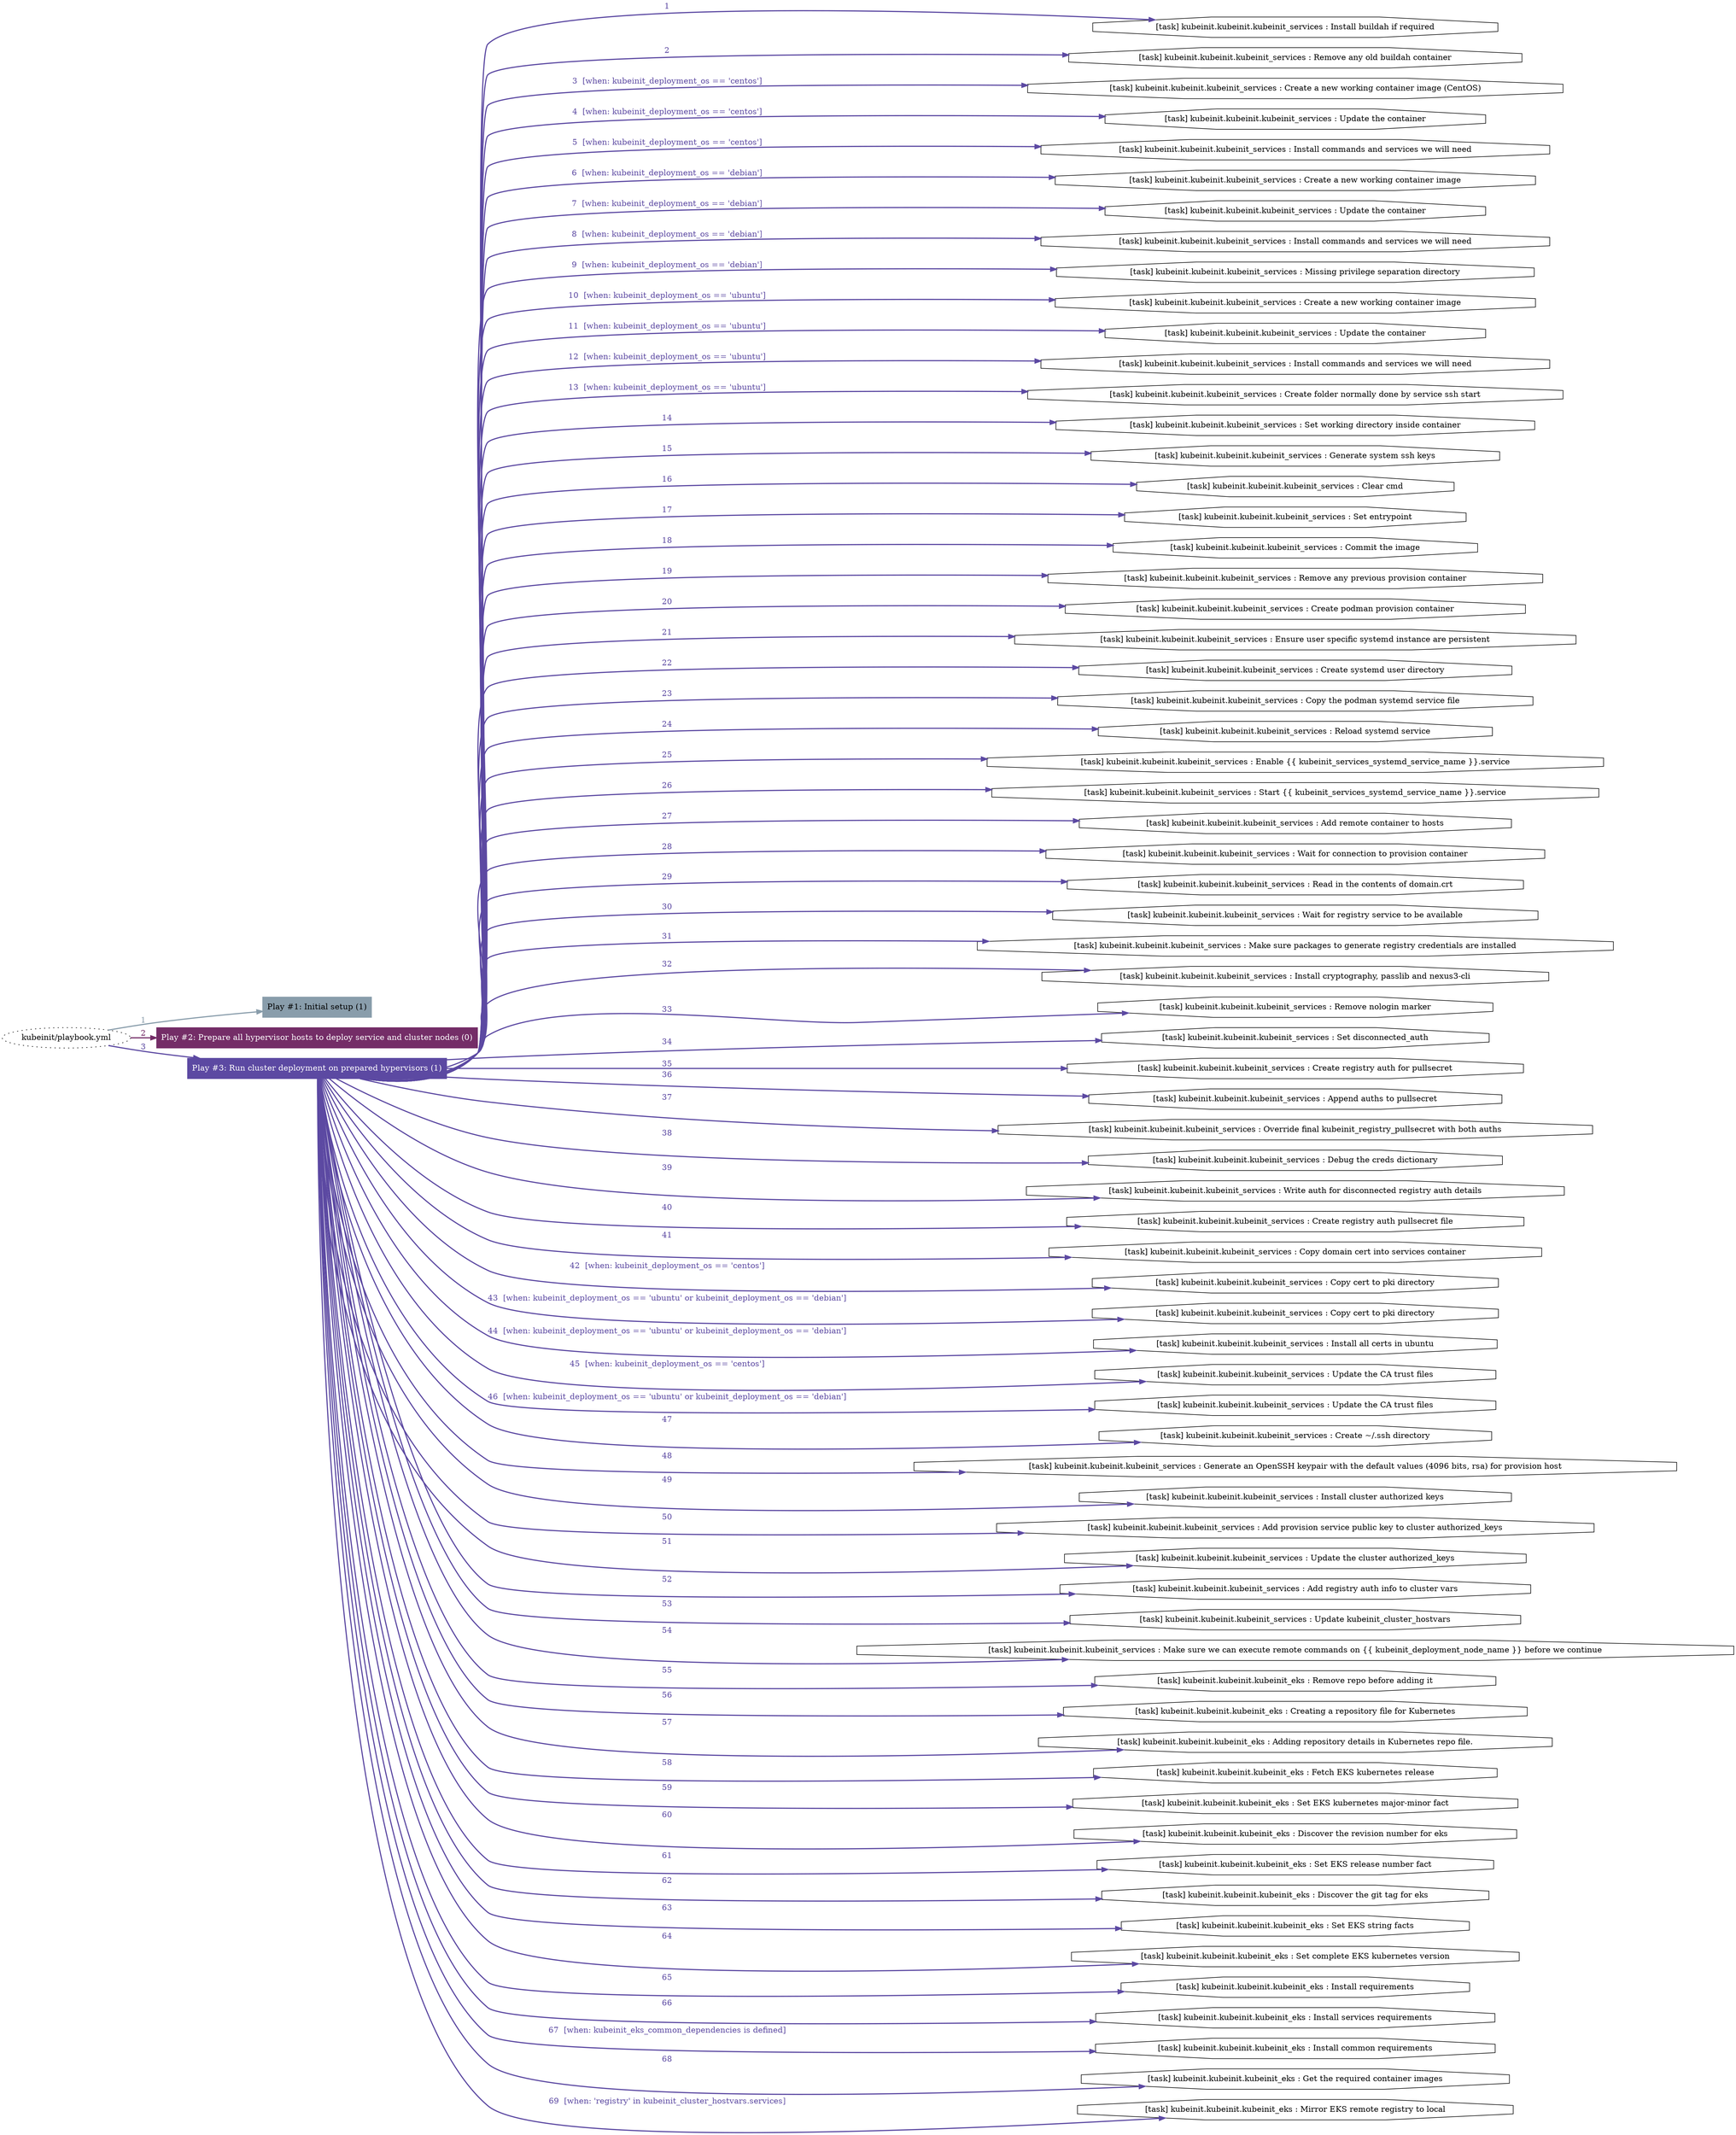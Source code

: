 digraph "kubeinit/playbook.yml "{
	graph [concentrate=true ordering=in rankdir=LR ratio=fill]
	edge [esep=5 sep=10]
	"kubeinit/playbook.yml" [id=root_node style=dotted]
	subgraph "Play #1: Initial setup (1) "{
		"Play #1: Initial setup (1)" [color="#899dab" fontcolor="#000000" id="play_f3cf092d-5496-475a-b904-c08de4d0c4e7" shape=box style=filled tooltip=localhost]
		"kubeinit/playbook.yml" -> "Play #1: Initial setup (1)" [label=1 color="#899dab" fontcolor="#899dab" id="edge_8eae031c-2d4a-4e58-87db-6a278279efdd" style=bold]
	}
	subgraph "Play #2: Prepare all hypervisor hosts to deploy service and cluster nodes (0) "{
		"Play #2: Prepare all hypervisor hosts to deploy service and cluster nodes (0)" [color="#742d67" fontcolor="#ffffff" id="play_c7b5d866-1052-4c5b-9fb0-275845195a58" shape=box style=filled tooltip=""]
		"kubeinit/playbook.yml" -> "Play #2: Prepare all hypervisor hosts to deploy service and cluster nodes (0)" [label=2 color="#742d67" fontcolor="#742d67" id="edge_10f94de1-afdf-4706-91f0-7d38f1910f2d" style=bold]
	}
	subgraph "Play #3: Run cluster deployment on prepared hypervisors (1) "{
		"Play #3: Run cluster deployment on prepared hypervisors (1)" [color="#5c49a2" fontcolor="#ffffff" id="play_22ede6b6-f543-41df-bcfe-cb5b3397f290" shape=box style=filled tooltip=localhost]
		"kubeinit/playbook.yml" -> "Play #3: Run cluster deployment on prepared hypervisors (1)" [label=3 color="#5c49a2" fontcolor="#5c49a2" id="edge_ded8d8c5-a660-4d95-b40e-a8bfd49ae053" style=bold]
		"task_8894ce72-74e0-4147-8f4a-0a19520d0343" [label="[task] kubeinit.kubeinit.kubeinit_services : Install buildah if required" id="task_8894ce72-74e0-4147-8f4a-0a19520d0343" shape=octagon tooltip="[task] kubeinit.kubeinit.kubeinit_services : Install buildah if required"]
		"Play #3: Run cluster deployment on prepared hypervisors (1)" -> "task_8894ce72-74e0-4147-8f4a-0a19520d0343" [label=1 color="#5c49a2" fontcolor="#5c49a2" id="edge_da579b53-a876-43d6-8ac6-d2f4f037f01e" style=bold]
		"task_0629f48a-69f4-43aa-8215-9237eab2eadb" [label="[task] kubeinit.kubeinit.kubeinit_services : Remove any old buildah container" id="task_0629f48a-69f4-43aa-8215-9237eab2eadb" shape=octagon tooltip="[task] kubeinit.kubeinit.kubeinit_services : Remove any old buildah container"]
		"Play #3: Run cluster deployment on prepared hypervisors (1)" -> "task_0629f48a-69f4-43aa-8215-9237eab2eadb" [label=2 color="#5c49a2" fontcolor="#5c49a2" id="edge_45340d9c-60f8-40ee-acef-1f0b92d9a97e" style=bold]
		"task_6496e0be-a0db-44d9-a28a-dc2e69e699a2" [label="[task] kubeinit.kubeinit.kubeinit_services : Create a new working container image (CentOS)" id="task_6496e0be-a0db-44d9-a28a-dc2e69e699a2" shape=octagon tooltip="[task] kubeinit.kubeinit.kubeinit_services : Create a new working container image (CentOS)"]
		"Play #3: Run cluster deployment on prepared hypervisors (1)" -> "task_6496e0be-a0db-44d9-a28a-dc2e69e699a2" [label="3  [when: kubeinit_deployment_os == 'centos']" color="#5c49a2" fontcolor="#5c49a2" id="edge_f35e439a-10bd-4cfa-b1a0-8b0f3dfb3b86" style=bold]
		"task_0b435a82-9db5-473e-a74b-c3efac33f514" [label="[task] kubeinit.kubeinit.kubeinit_services : Update the container" id="task_0b435a82-9db5-473e-a74b-c3efac33f514" shape=octagon tooltip="[task] kubeinit.kubeinit.kubeinit_services : Update the container"]
		"Play #3: Run cluster deployment on prepared hypervisors (1)" -> "task_0b435a82-9db5-473e-a74b-c3efac33f514" [label="4  [when: kubeinit_deployment_os == 'centos']" color="#5c49a2" fontcolor="#5c49a2" id="edge_8d7133f4-f8be-4750-9595-0307ee031f34" style=bold]
		"task_af7b304c-c3d6-4250-8313-52749e32886b" [label="[task] kubeinit.kubeinit.kubeinit_services : Install commands and services we will need" id="task_af7b304c-c3d6-4250-8313-52749e32886b" shape=octagon tooltip="[task] kubeinit.kubeinit.kubeinit_services : Install commands and services we will need"]
		"Play #3: Run cluster deployment on prepared hypervisors (1)" -> "task_af7b304c-c3d6-4250-8313-52749e32886b" [label="5  [when: kubeinit_deployment_os == 'centos']" color="#5c49a2" fontcolor="#5c49a2" id="edge_31c1a7c6-991d-46b7-88ee-d570416c4541" style=bold]
		"task_4d25b6a9-d483-4cd6-b067-9cf9b0fc2a5c" [label="[task] kubeinit.kubeinit.kubeinit_services : Create a new working container image" id="task_4d25b6a9-d483-4cd6-b067-9cf9b0fc2a5c" shape=octagon tooltip="[task] kubeinit.kubeinit.kubeinit_services : Create a new working container image"]
		"Play #3: Run cluster deployment on prepared hypervisors (1)" -> "task_4d25b6a9-d483-4cd6-b067-9cf9b0fc2a5c" [label="6  [when: kubeinit_deployment_os == 'debian']" color="#5c49a2" fontcolor="#5c49a2" id="edge_ac60c88a-34ec-4a18-9798-3173d68b786b" style=bold]
		"task_24af742f-6ef9-4e1f-85e9-9e125f74a950" [label="[task] kubeinit.kubeinit.kubeinit_services : Update the container" id="task_24af742f-6ef9-4e1f-85e9-9e125f74a950" shape=octagon tooltip="[task] kubeinit.kubeinit.kubeinit_services : Update the container"]
		"Play #3: Run cluster deployment on prepared hypervisors (1)" -> "task_24af742f-6ef9-4e1f-85e9-9e125f74a950" [label="7  [when: kubeinit_deployment_os == 'debian']" color="#5c49a2" fontcolor="#5c49a2" id="edge_90b8992a-d56f-4e6f-9d63-539126617044" style=bold]
		"task_d983ae47-8654-4ccf-8698-f7caebfdada7" [label="[task] kubeinit.kubeinit.kubeinit_services : Install commands and services we will need" id="task_d983ae47-8654-4ccf-8698-f7caebfdada7" shape=octagon tooltip="[task] kubeinit.kubeinit.kubeinit_services : Install commands and services we will need"]
		"Play #3: Run cluster deployment on prepared hypervisors (1)" -> "task_d983ae47-8654-4ccf-8698-f7caebfdada7" [label="8  [when: kubeinit_deployment_os == 'debian']" color="#5c49a2" fontcolor="#5c49a2" id="edge_87a17888-81eb-4f81-a9c8-db47cad0a120" style=bold]
		"task_03f0d189-5b63-471d-a356-35a1f7adb23d" [label="[task] kubeinit.kubeinit.kubeinit_services : Missing privilege separation directory" id="task_03f0d189-5b63-471d-a356-35a1f7adb23d" shape=octagon tooltip="[task] kubeinit.kubeinit.kubeinit_services : Missing privilege separation directory"]
		"Play #3: Run cluster deployment on prepared hypervisors (1)" -> "task_03f0d189-5b63-471d-a356-35a1f7adb23d" [label="9  [when: kubeinit_deployment_os == 'debian']" color="#5c49a2" fontcolor="#5c49a2" id="edge_bfbfcea6-7ff2-4b51-adda-c3ae50293392" style=bold]
		"task_af9fa6b1-0dcd-4bbb-b4ba-24d73d728583" [label="[task] kubeinit.kubeinit.kubeinit_services : Create a new working container image" id="task_af9fa6b1-0dcd-4bbb-b4ba-24d73d728583" shape=octagon tooltip="[task] kubeinit.kubeinit.kubeinit_services : Create a new working container image"]
		"Play #3: Run cluster deployment on prepared hypervisors (1)" -> "task_af9fa6b1-0dcd-4bbb-b4ba-24d73d728583" [label="10  [when: kubeinit_deployment_os == 'ubuntu']" color="#5c49a2" fontcolor="#5c49a2" id="edge_75df9e0f-2575-429d-a165-24eb253f8c44" style=bold]
		"task_a68b34b8-583d-4759-805d-2ace2490aa51" [label="[task] kubeinit.kubeinit.kubeinit_services : Update the container" id="task_a68b34b8-583d-4759-805d-2ace2490aa51" shape=octagon tooltip="[task] kubeinit.kubeinit.kubeinit_services : Update the container"]
		"Play #3: Run cluster deployment on prepared hypervisors (1)" -> "task_a68b34b8-583d-4759-805d-2ace2490aa51" [label="11  [when: kubeinit_deployment_os == 'ubuntu']" color="#5c49a2" fontcolor="#5c49a2" id="edge_e120b549-7753-41d5-b6aa-742a34d816b1" style=bold]
		"task_23361a83-b2bc-4fef-86a3-4c4a3bf7a13c" [label="[task] kubeinit.kubeinit.kubeinit_services : Install commands and services we will need" id="task_23361a83-b2bc-4fef-86a3-4c4a3bf7a13c" shape=octagon tooltip="[task] kubeinit.kubeinit.kubeinit_services : Install commands and services we will need"]
		"Play #3: Run cluster deployment on prepared hypervisors (1)" -> "task_23361a83-b2bc-4fef-86a3-4c4a3bf7a13c" [label="12  [when: kubeinit_deployment_os == 'ubuntu']" color="#5c49a2" fontcolor="#5c49a2" id="edge_3c6eb41a-3e51-4c79-b136-2e3d78c25a8c" style=bold]
		"task_522ea562-4986-49ad-8261-625a6cb1ddcf" [label="[task] kubeinit.kubeinit.kubeinit_services : Create folder normally done by service ssh start" id="task_522ea562-4986-49ad-8261-625a6cb1ddcf" shape=octagon tooltip="[task] kubeinit.kubeinit.kubeinit_services : Create folder normally done by service ssh start"]
		"Play #3: Run cluster deployment on prepared hypervisors (1)" -> "task_522ea562-4986-49ad-8261-625a6cb1ddcf" [label="13  [when: kubeinit_deployment_os == 'ubuntu']" color="#5c49a2" fontcolor="#5c49a2" id="edge_86a26da0-801e-4bae-a67c-14ec43d3ff19" style=bold]
		"task_87d4a8df-d297-4d10-8112-72f8836cd706" [label="[task] kubeinit.kubeinit.kubeinit_services : Set working directory inside container" id="task_87d4a8df-d297-4d10-8112-72f8836cd706" shape=octagon tooltip="[task] kubeinit.kubeinit.kubeinit_services : Set working directory inside container"]
		"Play #3: Run cluster deployment on prepared hypervisors (1)" -> "task_87d4a8df-d297-4d10-8112-72f8836cd706" [label=14 color="#5c49a2" fontcolor="#5c49a2" id="edge_afbf2852-e589-4196-9974-b0532cdf682d" style=bold]
		"task_26cf15c9-00a7-4544-b2a4-2e213da5bd30" [label="[task] kubeinit.kubeinit.kubeinit_services : Generate system ssh keys" id="task_26cf15c9-00a7-4544-b2a4-2e213da5bd30" shape=octagon tooltip="[task] kubeinit.kubeinit.kubeinit_services : Generate system ssh keys"]
		"Play #3: Run cluster deployment on prepared hypervisors (1)" -> "task_26cf15c9-00a7-4544-b2a4-2e213da5bd30" [label=15 color="#5c49a2" fontcolor="#5c49a2" id="edge_e2589016-556f-47dd-95ec-07b2f7d42c7c" style=bold]
		"task_e14cb523-b17f-400c-9ab0-b81a20d0c243" [label="[task] kubeinit.kubeinit.kubeinit_services : Clear cmd" id="task_e14cb523-b17f-400c-9ab0-b81a20d0c243" shape=octagon tooltip="[task] kubeinit.kubeinit.kubeinit_services : Clear cmd"]
		"Play #3: Run cluster deployment on prepared hypervisors (1)" -> "task_e14cb523-b17f-400c-9ab0-b81a20d0c243" [label=16 color="#5c49a2" fontcolor="#5c49a2" id="edge_d4f8a4aa-f9b8-4f41-9fdf-0094908102dd" style=bold]
		"task_eebf749d-bab5-40e9-b2ab-5a7a6a94a21a" [label="[task] kubeinit.kubeinit.kubeinit_services : Set entrypoint" id="task_eebf749d-bab5-40e9-b2ab-5a7a6a94a21a" shape=octagon tooltip="[task] kubeinit.kubeinit.kubeinit_services : Set entrypoint"]
		"Play #3: Run cluster deployment on prepared hypervisors (1)" -> "task_eebf749d-bab5-40e9-b2ab-5a7a6a94a21a" [label=17 color="#5c49a2" fontcolor="#5c49a2" id="edge_bd8745ca-c357-42f0-9753-254dab5d86b1" style=bold]
		"task_6f4dddad-e810-4721-8ed6-2f1b172b1167" [label="[task] kubeinit.kubeinit.kubeinit_services : Commit the image" id="task_6f4dddad-e810-4721-8ed6-2f1b172b1167" shape=octagon tooltip="[task] kubeinit.kubeinit.kubeinit_services : Commit the image"]
		"Play #3: Run cluster deployment on prepared hypervisors (1)" -> "task_6f4dddad-e810-4721-8ed6-2f1b172b1167" [label=18 color="#5c49a2" fontcolor="#5c49a2" id="edge_402386ff-63d8-4956-af45-c29d9dd3ec66" style=bold]
		"task_03a7b0e2-2dd8-4780-86c2-df8953b9482c" [label="[task] kubeinit.kubeinit.kubeinit_services : Remove any previous provision container" id="task_03a7b0e2-2dd8-4780-86c2-df8953b9482c" shape=octagon tooltip="[task] kubeinit.kubeinit.kubeinit_services : Remove any previous provision container"]
		"Play #3: Run cluster deployment on prepared hypervisors (1)" -> "task_03a7b0e2-2dd8-4780-86c2-df8953b9482c" [label=19 color="#5c49a2" fontcolor="#5c49a2" id="edge_bef6599d-9fab-45f1-8ea0-ff8615ac085d" style=bold]
		"task_f7f805d8-55bb-406e-bcaf-570d5c60a625" [label="[task] kubeinit.kubeinit.kubeinit_services : Create podman provision container" id="task_f7f805d8-55bb-406e-bcaf-570d5c60a625" shape=octagon tooltip="[task] kubeinit.kubeinit.kubeinit_services : Create podman provision container"]
		"Play #3: Run cluster deployment on prepared hypervisors (1)" -> "task_f7f805d8-55bb-406e-bcaf-570d5c60a625" [label=20 color="#5c49a2" fontcolor="#5c49a2" id="edge_997aca3a-a61a-468b-9d13-f6bf6cf889f4" style=bold]
		"task_01c7ec12-3746-4554-bbb0-1c2b1f4ad452" [label="[task] kubeinit.kubeinit.kubeinit_services : Ensure user specific systemd instance are persistent" id="task_01c7ec12-3746-4554-bbb0-1c2b1f4ad452" shape=octagon tooltip="[task] kubeinit.kubeinit.kubeinit_services : Ensure user specific systemd instance are persistent"]
		"Play #3: Run cluster deployment on prepared hypervisors (1)" -> "task_01c7ec12-3746-4554-bbb0-1c2b1f4ad452" [label=21 color="#5c49a2" fontcolor="#5c49a2" id="edge_55d41611-e00d-4967-8897-7c88a0c48c94" style=bold]
		"task_bb6dc1b1-ad7a-4da4-bc74-302fcad7da85" [label="[task] kubeinit.kubeinit.kubeinit_services : Create systemd user directory" id="task_bb6dc1b1-ad7a-4da4-bc74-302fcad7da85" shape=octagon tooltip="[task] kubeinit.kubeinit.kubeinit_services : Create systemd user directory"]
		"Play #3: Run cluster deployment on prepared hypervisors (1)" -> "task_bb6dc1b1-ad7a-4da4-bc74-302fcad7da85" [label=22 color="#5c49a2" fontcolor="#5c49a2" id="edge_a86d7206-ceef-46d6-ba3e-a5624d60aa0c" style=bold]
		"task_3e77c1d8-2ec0-41c2-93b7-001eec3c6e0c" [label="[task] kubeinit.kubeinit.kubeinit_services : Copy the podman systemd service file" id="task_3e77c1d8-2ec0-41c2-93b7-001eec3c6e0c" shape=octagon tooltip="[task] kubeinit.kubeinit.kubeinit_services : Copy the podman systemd service file"]
		"Play #3: Run cluster deployment on prepared hypervisors (1)" -> "task_3e77c1d8-2ec0-41c2-93b7-001eec3c6e0c" [label=23 color="#5c49a2" fontcolor="#5c49a2" id="edge_fcbb7d4c-2818-4cce-b5b9-bd51b4b33727" style=bold]
		"task_d2cbfa58-af46-4b53-9372-4aa7ca3b4760" [label="[task] kubeinit.kubeinit.kubeinit_services : Reload systemd service" id="task_d2cbfa58-af46-4b53-9372-4aa7ca3b4760" shape=octagon tooltip="[task] kubeinit.kubeinit.kubeinit_services : Reload systemd service"]
		"Play #3: Run cluster deployment on prepared hypervisors (1)" -> "task_d2cbfa58-af46-4b53-9372-4aa7ca3b4760" [label=24 color="#5c49a2" fontcolor="#5c49a2" id="edge_d70d4211-289e-4c3f-a75e-e24cb2cc01c5" style=bold]
		"task_11a8c44b-6b27-4267-8298-33ae523bbbb4" [label="[task] kubeinit.kubeinit.kubeinit_services : Enable {{ kubeinit_services_systemd_service_name }}.service" id="task_11a8c44b-6b27-4267-8298-33ae523bbbb4" shape=octagon tooltip="[task] kubeinit.kubeinit.kubeinit_services : Enable {{ kubeinit_services_systemd_service_name }}.service"]
		"Play #3: Run cluster deployment on prepared hypervisors (1)" -> "task_11a8c44b-6b27-4267-8298-33ae523bbbb4" [label=25 color="#5c49a2" fontcolor="#5c49a2" id="edge_b8472d01-da44-45f6-8179-0ed4e519016f" style=bold]
		"task_4b8b6abf-b1ed-4111-81dd-27f674a24665" [label="[task] kubeinit.kubeinit.kubeinit_services : Start {{ kubeinit_services_systemd_service_name }}.service" id="task_4b8b6abf-b1ed-4111-81dd-27f674a24665" shape=octagon tooltip="[task] kubeinit.kubeinit.kubeinit_services : Start {{ kubeinit_services_systemd_service_name }}.service"]
		"Play #3: Run cluster deployment on prepared hypervisors (1)" -> "task_4b8b6abf-b1ed-4111-81dd-27f674a24665" [label=26 color="#5c49a2" fontcolor="#5c49a2" id="edge_1d4de1f1-e74d-48ff-ad4b-0f28a3cba610" style=bold]
		"task_aec449cc-683c-41c4-9f8e-941dd1f3f21e" [label="[task] kubeinit.kubeinit.kubeinit_services : Add remote container to hosts" id="task_aec449cc-683c-41c4-9f8e-941dd1f3f21e" shape=octagon tooltip="[task] kubeinit.kubeinit.kubeinit_services : Add remote container to hosts"]
		"Play #3: Run cluster deployment on prepared hypervisors (1)" -> "task_aec449cc-683c-41c4-9f8e-941dd1f3f21e" [label=27 color="#5c49a2" fontcolor="#5c49a2" id="edge_c248f378-6ed7-43d9-8750-07bf2d5ef535" style=bold]
		"task_e4212d2c-511c-4600-aee3-08e8bc0a1a18" [label="[task] kubeinit.kubeinit.kubeinit_services : Wait for connection to provision container" id="task_e4212d2c-511c-4600-aee3-08e8bc0a1a18" shape=octagon tooltip="[task] kubeinit.kubeinit.kubeinit_services : Wait for connection to provision container"]
		"Play #3: Run cluster deployment on prepared hypervisors (1)" -> "task_e4212d2c-511c-4600-aee3-08e8bc0a1a18" [label=28 color="#5c49a2" fontcolor="#5c49a2" id="edge_ad73b074-dbfa-4dac-9a24-5c1d675acb20" style=bold]
		"task_e4d9e258-60bc-4094-85d5-ae90ef14cf00" [label="[task] kubeinit.kubeinit.kubeinit_services : Read in the contents of domain.crt" id="task_e4d9e258-60bc-4094-85d5-ae90ef14cf00" shape=octagon tooltip="[task] kubeinit.kubeinit.kubeinit_services : Read in the contents of domain.crt"]
		"Play #3: Run cluster deployment on prepared hypervisors (1)" -> "task_e4d9e258-60bc-4094-85d5-ae90ef14cf00" [label=29 color="#5c49a2" fontcolor="#5c49a2" id="edge_2f12e796-7cbc-4898-8ebc-20f72710ffd4" style=bold]
		"task_83760384-24e6-45bb-86e6-9376666636bd" [label="[task] kubeinit.kubeinit.kubeinit_services : Wait for registry service to be available" id="task_83760384-24e6-45bb-86e6-9376666636bd" shape=octagon tooltip="[task] kubeinit.kubeinit.kubeinit_services : Wait for registry service to be available"]
		"Play #3: Run cluster deployment on prepared hypervisors (1)" -> "task_83760384-24e6-45bb-86e6-9376666636bd" [label=30 color="#5c49a2" fontcolor="#5c49a2" id="edge_03287f39-90f6-4f69-90d6-4b928588ac6d" style=bold]
		"task_161e2911-06e7-40be-93f3-5d058f44d34d" [label="[task] kubeinit.kubeinit.kubeinit_services : Make sure packages to generate registry credentials are installed" id="task_161e2911-06e7-40be-93f3-5d058f44d34d" shape=octagon tooltip="[task] kubeinit.kubeinit.kubeinit_services : Make sure packages to generate registry credentials are installed"]
		"Play #3: Run cluster deployment on prepared hypervisors (1)" -> "task_161e2911-06e7-40be-93f3-5d058f44d34d" [label=31 color="#5c49a2" fontcolor="#5c49a2" id="edge_f99e669d-2685-4263-b967-50e732ffb659" style=bold]
		"task_52c0585f-431d-44eb-9f59-6dffb17a7f48" [label="[task] kubeinit.kubeinit.kubeinit_services : Install cryptography, passlib and nexus3-cli" id="task_52c0585f-431d-44eb-9f59-6dffb17a7f48" shape=octagon tooltip="[task] kubeinit.kubeinit.kubeinit_services : Install cryptography, passlib and nexus3-cli"]
		"Play #3: Run cluster deployment on prepared hypervisors (1)" -> "task_52c0585f-431d-44eb-9f59-6dffb17a7f48" [label=32 color="#5c49a2" fontcolor="#5c49a2" id="edge_7b2a6798-4e54-4659-a280-3fedd64a91f2" style=bold]
		"task_1847beda-afd4-4051-974c-1b58385c4793" [label="[task] kubeinit.kubeinit.kubeinit_services : Remove nologin marker" id="task_1847beda-afd4-4051-974c-1b58385c4793" shape=octagon tooltip="[task] kubeinit.kubeinit.kubeinit_services : Remove nologin marker"]
		"Play #3: Run cluster deployment on prepared hypervisors (1)" -> "task_1847beda-afd4-4051-974c-1b58385c4793" [label=33 color="#5c49a2" fontcolor="#5c49a2" id="edge_d0ae656a-4d1a-42b6-addb-8e604cd9a5a9" style=bold]
		"task_555f87bc-3100-4275-a67e-621555cb0abd" [label="[task] kubeinit.kubeinit.kubeinit_services : Set disconnected_auth" id="task_555f87bc-3100-4275-a67e-621555cb0abd" shape=octagon tooltip="[task] kubeinit.kubeinit.kubeinit_services : Set disconnected_auth"]
		"Play #3: Run cluster deployment on prepared hypervisors (1)" -> "task_555f87bc-3100-4275-a67e-621555cb0abd" [label=34 color="#5c49a2" fontcolor="#5c49a2" id="edge_7bbdf013-d4a0-46d8-b747-7f7343b68952" style=bold]
		"task_c2745672-4fa9-4fac-9b9c-7c0f60b97007" [label="[task] kubeinit.kubeinit.kubeinit_services : Create registry auth for pullsecret" id="task_c2745672-4fa9-4fac-9b9c-7c0f60b97007" shape=octagon tooltip="[task] kubeinit.kubeinit.kubeinit_services : Create registry auth for pullsecret"]
		"Play #3: Run cluster deployment on prepared hypervisors (1)" -> "task_c2745672-4fa9-4fac-9b9c-7c0f60b97007" [label=35 color="#5c49a2" fontcolor="#5c49a2" id="edge_3f975627-11aa-485d-96dd-be971a6904f4" style=bold]
		"task_e88b5b27-9129-4c4e-9c99-63ad9106ba61" [label="[task] kubeinit.kubeinit.kubeinit_services : Append auths to pullsecret" id="task_e88b5b27-9129-4c4e-9c99-63ad9106ba61" shape=octagon tooltip="[task] kubeinit.kubeinit.kubeinit_services : Append auths to pullsecret"]
		"Play #3: Run cluster deployment on prepared hypervisors (1)" -> "task_e88b5b27-9129-4c4e-9c99-63ad9106ba61" [label=36 color="#5c49a2" fontcolor="#5c49a2" id="edge_14f0b1f5-c066-4e96-9cc7-ba86cd2f4f29" style=bold]
		"task_5b95011c-f5a9-4d36-b932-76f246e82762" [label="[task] kubeinit.kubeinit.kubeinit_services : Override final kubeinit_registry_pullsecret with both auths" id="task_5b95011c-f5a9-4d36-b932-76f246e82762" shape=octagon tooltip="[task] kubeinit.kubeinit.kubeinit_services : Override final kubeinit_registry_pullsecret with both auths"]
		"Play #3: Run cluster deployment on prepared hypervisors (1)" -> "task_5b95011c-f5a9-4d36-b932-76f246e82762" [label=37 color="#5c49a2" fontcolor="#5c49a2" id="edge_1a9a4b6f-8b25-4f07-a1f6-4c87eb00f2d1" style=bold]
		"task_3fc33f12-227b-4c4c-a466-6917879cfb7c" [label="[task] kubeinit.kubeinit.kubeinit_services : Debug the creds dictionary" id="task_3fc33f12-227b-4c4c-a466-6917879cfb7c" shape=octagon tooltip="[task] kubeinit.kubeinit.kubeinit_services : Debug the creds dictionary"]
		"Play #3: Run cluster deployment on prepared hypervisors (1)" -> "task_3fc33f12-227b-4c4c-a466-6917879cfb7c" [label=38 color="#5c49a2" fontcolor="#5c49a2" id="edge_0f65341e-dddd-43c9-8e73-1e1da10fab86" style=bold]
		"task_2f922d36-044d-4b7d-8aa0-ec1ad1838acc" [label="[task] kubeinit.kubeinit.kubeinit_services : Write auth for disconnected registry auth details" id="task_2f922d36-044d-4b7d-8aa0-ec1ad1838acc" shape=octagon tooltip="[task] kubeinit.kubeinit.kubeinit_services : Write auth for disconnected registry auth details"]
		"Play #3: Run cluster deployment on prepared hypervisors (1)" -> "task_2f922d36-044d-4b7d-8aa0-ec1ad1838acc" [label=39 color="#5c49a2" fontcolor="#5c49a2" id="edge_c6ac9fc4-e71e-477e-b63a-c5ed763f820f" style=bold]
		"task_549b6ad3-a8e8-4f0d-9058-e1f1cf4cbca5" [label="[task] kubeinit.kubeinit.kubeinit_services : Create registry auth pullsecret file" id="task_549b6ad3-a8e8-4f0d-9058-e1f1cf4cbca5" shape=octagon tooltip="[task] kubeinit.kubeinit.kubeinit_services : Create registry auth pullsecret file"]
		"Play #3: Run cluster deployment on prepared hypervisors (1)" -> "task_549b6ad3-a8e8-4f0d-9058-e1f1cf4cbca5" [label=40 color="#5c49a2" fontcolor="#5c49a2" id="edge_35e612b2-cb78-4d7b-9bae-e2393d471025" style=bold]
		"task_b729d317-8314-449d-a240-ecf79be92bb1" [label="[task] kubeinit.kubeinit.kubeinit_services : Copy domain cert into services container" id="task_b729d317-8314-449d-a240-ecf79be92bb1" shape=octagon tooltip="[task] kubeinit.kubeinit.kubeinit_services : Copy domain cert into services container"]
		"Play #3: Run cluster deployment on prepared hypervisors (1)" -> "task_b729d317-8314-449d-a240-ecf79be92bb1" [label=41 color="#5c49a2" fontcolor="#5c49a2" id="edge_79ab249f-fb88-4f41-9a95-4b9e9b92593a" style=bold]
		"task_e53163f5-7c02-4782-b67f-fd18536809b4" [label="[task] kubeinit.kubeinit.kubeinit_services : Copy cert to pki directory" id="task_e53163f5-7c02-4782-b67f-fd18536809b4" shape=octagon tooltip="[task] kubeinit.kubeinit.kubeinit_services : Copy cert to pki directory"]
		"Play #3: Run cluster deployment on prepared hypervisors (1)" -> "task_e53163f5-7c02-4782-b67f-fd18536809b4" [label="42  [when: kubeinit_deployment_os == 'centos']" color="#5c49a2" fontcolor="#5c49a2" id="edge_01435951-52bb-4d0b-beaf-4fc2950c7297" style=bold]
		"task_85e52bf2-55ce-431c-bf8d-75fb5a07a651" [label="[task] kubeinit.kubeinit.kubeinit_services : Copy cert to pki directory" id="task_85e52bf2-55ce-431c-bf8d-75fb5a07a651" shape=octagon tooltip="[task] kubeinit.kubeinit.kubeinit_services : Copy cert to pki directory"]
		"Play #3: Run cluster deployment on prepared hypervisors (1)" -> "task_85e52bf2-55ce-431c-bf8d-75fb5a07a651" [label="43  [when: kubeinit_deployment_os == 'ubuntu' or kubeinit_deployment_os == 'debian']" color="#5c49a2" fontcolor="#5c49a2" id="edge_8d265016-05f9-43d9-9ee5-f635b8d5e4d3" style=bold]
		"task_f13ce9ac-8ec1-46dd-8655-a9171beb1342" [label="[task] kubeinit.kubeinit.kubeinit_services : Install all certs in ubuntu" id="task_f13ce9ac-8ec1-46dd-8655-a9171beb1342" shape=octagon tooltip="[task] kubeinit.kubeinit.kubeinit_services : Install all certs in ubuntu"]
		"Play #3: Run cluster deployment on prepared hypervisors (1)" -> "task_f13ce9ac-8ec1-46dd-8655-a9171beb1342" [label="44  [when: kubeinit_deployment_os == 'ubuntu' or kubeinit_deployment_os == 'debian']" color="#5c49a2" fontcolor="#5c49a2" id="edge_d852634b-bcd1-4c9a-81c6-71134bed6519" style=bold]
		"task_cb69b239-7e42-474c-b1b7-f2fcf3ff58e5" [label="[task] kubeinit.kubeinit.kubeinit_services : Update the CA trust files" id="task_cb69b239-7e42-474c-b1b7-f2fcf3ff58e5" shape=octagon tooltip="[task] kubeinit.kubeinit.kubeinit_services : Update the CA trust files"]
		"Play #3: Run cluster deployment on prepared hypervisors (1)" -> "task_cb69b239-7e42-474c-b1b7-f2fcf3ff58e5" [label="45  [when: kubeinit_deployment_os == 'centos']" color="#5c49a2" fontcolor="#5c49a2" id="edge_e7e7e356-5787-4a7f-ad41-172d8e663054" style=bold]
		"task_2d7df6ea-31d8-430e-a463-47dd6948bf9f" [label="[task] kubeinit.kubeinit.kubeinit_services : Update the CA trust files" id="task_2d7df6ea-31d8-430e-a463-47dd6948bf9f" shape=octagon tooltip="[task] kubeinit.kubeinit.kubeinit_services : Update the CA trust files"]
		"Play #3: Run cluster deployment on prepared hypervisors (1)" -> "task_2d7df6ea-31d8-430e-a463-47dd6948bf9f" [label="46  [when: kubeinit_deployment_os == 'ubuntu' or kubeinit_deployment_os == 'debian']" color="#5c49a2" fontcolor="#5c49a2" id="edge_e5177597-f579-4387-a2e7-dd2c1ca79180" style=bold]
		"task_d56b6baa-a403-49f5-8645-915eb10b08db" [label="[task] kubeinit.kubeinit.kubeinit_services : Create ~/.ssh directory" id="task_d56b6baa-a403-49f5-8645-915eb10b08db" shape=octagon tooltip="[task] kubeinit.kubeinit.kubeinit_services : Create ~/.ssh directory"]
		"Play #3: Run cluster deployment on prepared hypervisors (1)" -> "task_d56b6baa-a403-49f5-8645-915eb10b08db" [label=47 color="#5c49a2" fontcolor="#5c49a2" id="edge_69696b29-8040-4ea1-af0e-2503fc2e1699" style=bold]
		"task_824e064e-c90e-478f-84d8-b32a00a030c8" [label="[task] kubeinit.kubeinit.kubeinit_services : Generate an OpenSSH keypair with the default values (4096 bits, rsa) for provision host" id="task_824e064e-c90e-478f-84d8-b32a00a030c8" shape=octagon tooltip="[task] kubeinit.kubeinit.kubeinit_services : Generate an OpenSSH keypair with the default values (4096 bits, rsa) for provision host"]
		"Play #3: Run cluster deployment on prepared hypervisors (1)" -> "task_824e064e-c90e-478f-84d8-b32a00a030c8" [label=48 color="#5c49a2" fontcolor="#5c49a2" id="edge_b768da27-39d1-4d3d-9015-15caf0e22e7d" style=bold]
		"task_cc12a5f7-fba0-4b10-b451-48f9f21eb974" [label="[task] kubeinit.kubeinit.kubeinit_services : Install cluster authorized keys" id="task_cc12a5f7-fba0-4b10-b451-48f9f21eb974" shape=octagon tooltip="[task] kubeinit.kubeinit.kubeinit_services : Install cluster authorized keys"]
		"Play #3: Run cluster deployment on prepared hypervisors (1)" -> "task_cc12a5f7-fba0-4b10-b451-48f9f21eb974" [label=49 color="#5c49a2" fontcolor="#5c49a2" id="edge_e52a06ac-4ef0-4a2a-ba24-4456377ebbe9" style=bold]
		"task_2ae9c848-0120-4f7d-8424-fa56a8bae84d" [label="[task] kubeinit.kubeinit.kubeinit_services : Add provision service public key to cluster authorized_keys" id="task_2ae9c848-0120-4f7d-8424-fa56a8bae84d" shape=octagon tooltip="[task] kubeinit.kubeinit.kubeinit_services : Add provision service public key to cluster authorized_keys"]
		"Play #3: Run cluster deployment on prepared hypervisors (1)" -> "task_2ae9c848-0120-4f7d-8424-fa56a8bae84d" [label=50 color="#5c49a2" fontcolor="#5c49a2" id="edge_278813b2-bfae-4115-ae63-0c1654643de2" style=bold]
		"task_2764919b-74b2-4366-b5ec-2f9acd12dffc" [label="[task] kubeinit.kubeinit.kubeinit_services : Update the cluster authorized_keys" id="task_2764919b-74b2-4366-b5ec-2f9acd12dffc" shape=octagon tooltip="[task] kubeinit.kubeinit.kubeinit_services : Update the cluster authorized_keys"]
		"Play #3: Run cluster deployment on prepared hypervisors (1)" -> "task_2764919b-74b2-4366-b5ec-2f9acd12dffc" [label=51 color="#5c49a2" fontcolor="#5c49a2" id="edge_d1f2669d-20a7-4041-b4f3-05b2af792b04" style=bold]
		"task_e2ba7ed1-95a9-4de3-af44-9cc5f459cb80" [label="[task] kubeinit.kubeinit.kubeinit_services : Add registry auth info to cluster vars" id="task_e2ba7ed1-95a9-4de3-af44-9cc5f459cb80" shape=octagon tooltip="[task] kubeinit.kubeinit.kubeinit_services : Add registry auth info to cluster vars"]
		"Play #3: Run cluster deployment on prepared hypervisors (1)" -> "task_e2ba7ed1-95a9-4de3-af44-9cc5f459cb80" [label=52 color="#5c49a2" fontcolor="#5c49a2" id="edge_e75360e1-b7cb-4105-b268-1a9da2cf61f4" style=bold]
		"task_003f6d1d-3cf3-4c5d-8767-a5f00ed010fc" [label="[task] kubeinit.kubeinit.kubeinit_services : Update kubeinit_cluster_hostvars" id="task_003f6d1d-3cf3-4c5d-8767-a5f00ed010fc" shape=octagon tooltip="[task] kubeinit.kubeinit.kubeinit_services : Update kubeinit_cluster_hostvars"]
		"Play #3: Run cluster deployment on prepared hypervisors (1)" -> "task_003f6d1d-3cf3-4c5d-8767-a5f00ed010fc" [label=53 color="#5c49a2" fontcolor="#5c49a2" id="edge_2f113f91-2e13-4b75-87de-7c7245c1cd41" style=bold]
		"task_9d5532c9-d11f-4a45-a4a3-135359d25e39" [label="[task] kubeinit.kubeinit.kubeinit_services : Make sure we can execute remote commands on {{ kubeinit_deployment_node_name }} before we continue" id="task_9d5532c9-d11f-4a45-a4a3-135359d25e39" shape=octagon tooltip="[task] kubeinit.kubeinit.kubeinit_services : Make sure we can execute remote commands on {{ kubeinit_deployment_node_name }} before we continue"]
		"Play #3: Run cluster deployment on prepared hypervisors (1)" -> "task_9d5532c9-d11f-4a45-a4a3-135359d25e39" [label=54 color="#5c49a2" fontcolor="#5c49a2" id="edge_69ac18b6-540f-48ab-9076-d6e7b9b1f389" style=bold]
		"task_b72b5ab2-719d-492a-8fc2-75359941445d" [label="[task] kubeinit.kubeinit.kubeinit_eks : Remove repo before adding it" id="task_b72b5ab2-719d-492a-8fc2-75359941445d" shape=octagon tooltip="[task] kubeinit.kubeinit.kubeinit_eks : Remove repo before adding it"]
		"Play #3: Run cluster deployment on prepared hypervisors (1)" -> "task_b72b5ab2-719d-492a-8fc2-75359941445d" [label=55 color="#5c49a2" fontcolor="#5c49a2" id="edge_d0b6d3d3-69c2-48de-8a2c-f7cad3df1ebc" style=bold]
		"task_e7e61920-fcf1-4dcc-883c-fc9a12f010c7" [label="[task] kubeinit.kubeinit.kubeinit_eks : Creating a repository file for Kubernetes" id="task_e7e61920-fcf1-4dcc-883c-fc9a12f010c7" shape=octagon tooltip="[task] kubeinit.kubeinit.kubeinit_eks : Creating a repository file for Kubernetes"]
		"Play #3: Run cluster deployment on prepared hypervisors (1)" -> "task_e7e61920-fcf1-4dcc-883c-fc9a12f010c7" [label=56 color="#5c49a2" fontcolor="#5c49a2" id="edge_36116c6e-6435-4a7c-ac8e-3fd6cd753d6c" style=bold]
		"task_f614a521-90f2-4d70-84a4-a02daa227731" [label="[task] kubeinit.kubeinit.kubeinit_eks : Adding repository details in Kubernetes repo file." id="task_f614a521-90f2-4d70-84a4-a02daa227731" shape=octagon tooltip="[task] kubeinit.kubeinit.kubeinit_eks : Adding repository details in Kubernetes repo file."]
		"Play #3: Run cluster deployment on prepared hypervisors (1)" -> "task_f614a521-90f2-4d70-84a4-a02daa227731" [label=57 color="#5c49a2" fontcolor="#5c49a2" id="edge_54f14b93-4618-4f65-a188-913480d9a2ae" style=bold]
		"task_7bd3a4c5-b9b5-4cb9-ae85-38826a730db9" [label="[task] kubeinit.kubeinit.kubeinit_eks : Fetch EKS kubernetes release" id="task_7bd3a4c5-b9b5-4cb9-ae85-38826a730db9" shape=octagon tooltip="[task] kubeinit.kubeinit.kubeinit_eks : Fetch EKS kubernetes release"]
		"Play #3: Run cluster deployment on prepared hypervisors (1)" -> "task_7bd3a4c5-b9b5-4cb9-ae85-38826a730db9" [label=58 color="#5c49a2" fontcolor="#5c49a2" id="edge_95df7c56-e9b6-4c84-a2a8-2e512561df3e" style=bold]
		"task_65c81770-5230-4142-8820-61940676cc67" [label="[task] kubeinit.kubeinit.kubeinit_eks : Set EKS kubernetes major-minor fact" id="task_65c81770-5230-4142-8820-61940676cc67" shape=octagon tooltip="[task] kubeinit.kubeinit.kubeinit_eks : Set EKS kubernetes major-minor fact"]
		"Play #3: Run cluster deployment on prepared hypervisors (1)" -> "task_65c81770-5230-4142-8820-61940676cc67" [label=59 color="#5c49a2" fontcolor="#5c49a2" id="edge_7ba8cbf2-81ff-4cf6-b677-5b68ebbf3ca3" style=bold]
		"task_84d2297a-2799-490e-bec8-611eb4706277" [label="[task] kubeinit.kubeinit.kubeinit_eks : Discover the revision number for eks" id="task_84d2297a-2799-490e-bec8-611eb4706277" shape=octagon tooltip="[task] kubeinit.kubeinit.kubeinit_eks : Discover the revision number for eks"]
		"Play #3: Run cluster deployment on prepared hypervisors (1)" -> "task_84d2297a-2799-490e-bec8-611eb4706277" [label=60 color="#5c49a2" fontcolor="#5c49a2" id="edge_9efebc92-b065-4adf-a851-e126d27a47b9" style=bold]
		"task_5eb5fea9-2254-4e66-8235-0696cf8633e1" [label="[task] kubeinit.kubeinit.kubeinit_eks : Set EKS release number fact" id="task_5eb5fea9-2254-4e66-8235-0696cf8633e1" shape=octagon tooltip="[task] kubeinit.kubeinit.kubeinit_eks : Set EKS release number fact"]
		"Play #3: Run cluster deployment on prepared hypervisors (1)" -> "task_5eb5fea9-2254-4e66-8235-0696cf8633e1" [label=61 color="#5c49a2" fontcolor="#5c49a2" id="edge_91f6e5de-5597-4ce4-9279-f5f8267baf78" style=bold]
		"task_faca00a9-a1e6-4310-96f8-d3c7bd1e274a" [label="[task] kubeinit.kubeinit.kubeinit_eks : Discover the git tag for eks" id="task_faca00a9-a1e6-4310-96f8-d3c7bd1e274a" shape=octagon tooltip="[task] kubeinit.kubeinit.kubeinit_eks : Discover the git tag for eks"]
		"Play #3: Run cluster deployment on prepared hypervisors (1)" -> "task_faca00a9-a1e6-4310-96f8-d3c7bd1e274a" [label=62 color="#5c49a2" fontcolor="#5c49a2" id="edge_722ea09c-50ee-4858-86f9-c5fb3a612250" style=bold]
		"task_cf2e4371-b91f-40eb-ac83-a0b5a834c918" [label="[task] kubeinit.kubeinit.kubeinit_eks : Set EKS string facts" id="task_cf2e4371-b91f-40eb-ac83-a0b5a834c918" shape=octagon tooltip="[task] kubeinit.kubeinit.kubeinit_eks : Set EKS string facts"]
		"Play #3: Run cluster deployment on prepared hypervisors (1)" -> "task_cf2e4371-b91f-40eb-ac83-a0b5a834c918" [label=63 color="#5c49a2" fontcolor="#5c49a2" id="edge_e1fbe74f-9df4-432f-9212-d453aa70c287" style=bold]
		"task_b4dee79c-3afc-4655-b0f2-d3532bb1eb38" [label="[task] kubeinit.kubeinit.kubeinit_eks : Set complete EKS kubernetes version" id="task_b4dee79c-3afc-4655-b0f2-d3532bb1eb38" shape=octagon tooltip="[task] kubeinit.kubeinit.kubeinit_eks : Set complete EKS kubernetes version"]
		"Play #3: Run cluster deployment on prepared hypervisors (1)" -> "task_b4dee79c-3afc-4655-b0f2-d3532bb1eb38" [label=64 color="#5c49a2" fontcolor="#5c49a2" id="edge_bce96ec2-c01a-411c-a249-084ced8532a7" style=bold]
		"task_3f8e7526-a674-4ba4-89fd-7e9c45a665ec" [label="[task] kubeinit.kubeinit.kubeinit_eks : Install requirements" id="task_3f8e7526-a674-4ba4-89fd-7e9c45a665ec" shape=octagon tooltip="[task] kubeinit.kubeinit.kubeinit_eks : Install requirements"]
		"Play #3: Run cluster deployment on prepared hypervisors (1)" -> "task_3f8e7526-a674-4ba4-89fd-7e9c45a665ec" [label=65 color="#5c49a2" fontcolor="#5c49a2" id="edge_ae14fdea-7e18-413a-9da8-3404a8df6f40" style=bold]
		"task_2cfa71fe-75e0-467e-911f-91d13610d454" [label="[task] kubeinit.kubeinit.kubeinit_eks : Install services requirements" id="task_2cfa71fe-75e0-467e-911f-91d13610d454" shape=octagon tooltip="[task] kubeinit.kubeinit.kubeinit_eks : Install services requirements"]
		"Play #3: Run cluster deployment on prepared hypervisors (1)" -> "task_2cfa71fe-75e0-467e-911f-91d13610d454" [label=66 color="#5c49a2" fontcolor="#5c49a2" id="edge_16b9b924-6dd9-4f94-9fa1-f11469dbf10c" style=bold]
		"task_bae7f72a-f608-4fcd-8bdb-6df7588fdc55" [label="[task] kubeinit.kubeinit.kubeinit_eks : Install common requirements" id="task_bae7f72a-f608-4fcd-8bdb-6df7588fdc55" shape=octagon tooltip="[task] kubeinit.kubeinit.kubeinit_eks : Install common requirements"]
		"Play #3: Run cluster deployment on prepared hypervisors (1)" -> "task_bae7f72a-f608-4fcd-8bdb-6df7588fdc55" [label="67  [when: kubeinit_eks_common_dependencies is defined]" color="#5c49a2" fontcolor="#5c49a2" id="edge_87cdd5e2-6df1-4a18-afa8-bb964a4f1a0a" style=bold]
		"task_e99f4e83-875f-413e-8cf8-3e3af0e044a5" [label="[task] kubeinit.kubeinit.kubeinit_eks : Get the required container images" id="task_e99f4e83-875f-413e-8cf8-3e3af0e044a5" shape=octagon tooltip="[task] kubeinit.kubeinit.kubeinit_eks : Get the required container images"]
		"Play #3: Run cluster deployment on prepared hypervisors (1)" -> "task_e99f4e83-875f-413e-8cf8-3e3af0e044a5" [label=68 color="#5c49a2" fontcolor="#5c49a2" id="edge_48531d43-d6c9-4f3f-a18d-543529451aa0" style=bold]
		"task_588cd0ac-98e8-46d1-95a4-1e8008f87d3f" [label="[task] kubeinit.kubeinit.kubeinit_eks : Mirror EKS remote registry to local" id="task_588cd0ac-98e8-46d1-95a4-1e8008f87d3f" shape=octagon tooltip="[task] kubeinit.kubeinit.kubeinit_eks : Mirror EKS remote registry to local"]
		"Play #3: Run cluster deployment on prepared hypervisors (1)" -> "task_588cd0ac-98e8-46d1-95a4-1e8008f87d3f" [label="69  [when: 'registry' in kubeinit_cluster_hostvars.services]" color="#5c49a2" fontcolor="#5c49a2" id="edge_3f520578-0719-44a6-a7b7-fe476f17925c" style=bold]
	}
}
